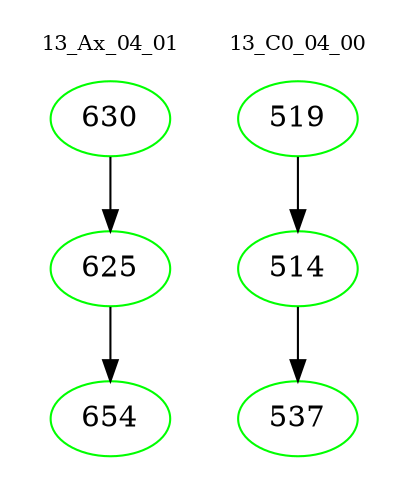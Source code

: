 digraph{
subgraph cluster_0 {
color = white
label = "13_Ax_04_01";
fontsize=10;
T0_630 [label="630", color="green"]
T0_630 -> T0_625 [color="black"]
T0_625 [label="625", color="green"]
T0_625 -> T0_654 [color="black"]
T0_654 [label="654", color="green"]
}
subgraph cluster_1 {
color = white
label = "13_C0_04_00";
fontsize=10;
T1_519 [label="519", color="green"]
T1_519 -> T1_514 [color="black"]
T1_514 [label="514", color="green"]
T1_514 -> T1_537 [color="black"]
T1_537 [label="537", color="green"]
}
}
